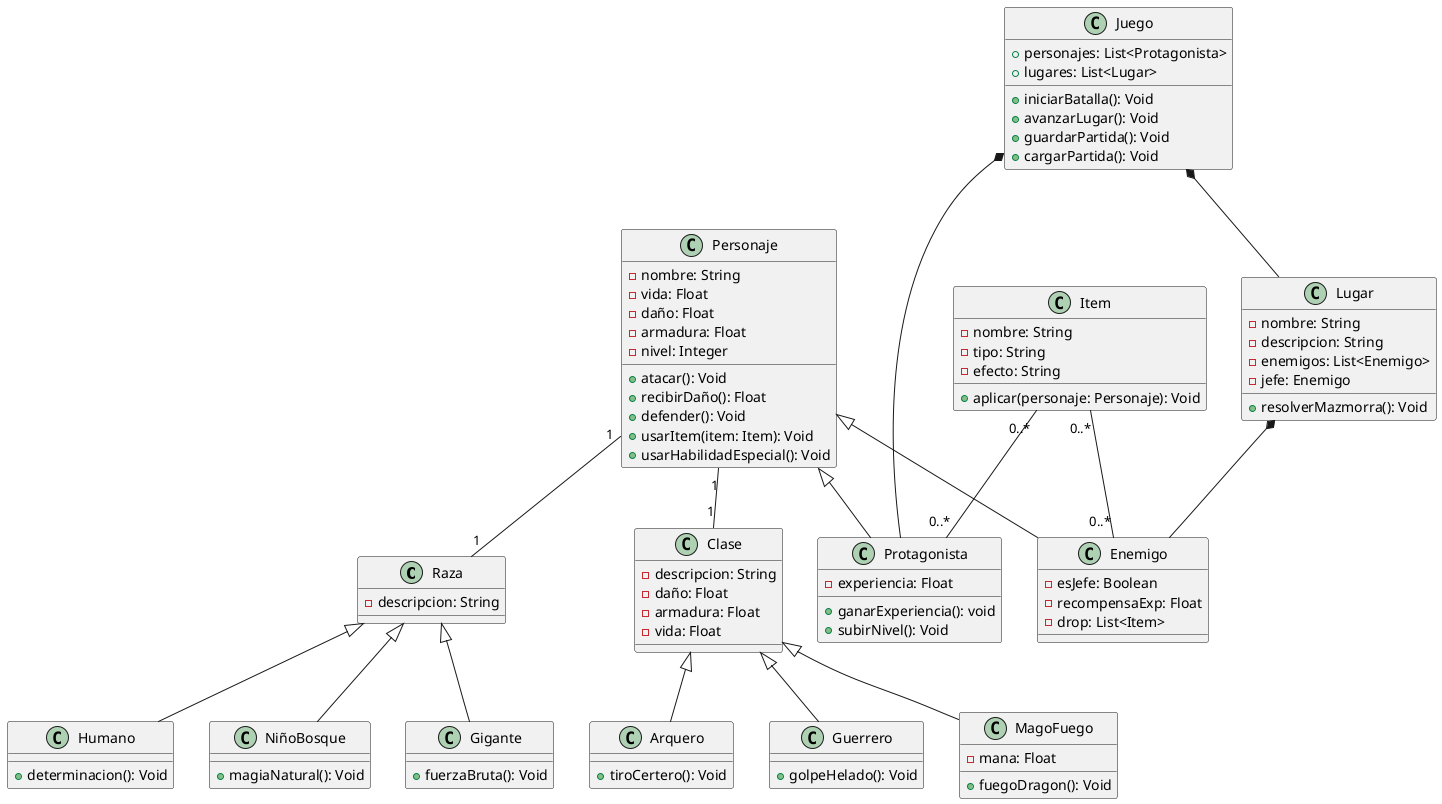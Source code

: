 @startuml proyecto_juego

class Raza {
    - descripcion: String
}

class Humano {
    + determinacion(): Void
}

class NiñoBosque {
    + magiaNatural(): Void
}

class Gigante {
    + fuerzaBruta(): Void
}

class Clase {
    - descripcion: String
    - daño: Float
    - armadura: Float
    - vida: Float
}

class Arquero {
    + tiroCertero(): Void
}

class Guerrero {
    + golpeHelado(): Void
}

class MagoFuego {
    - mana: Float
    + fuegoDragon(): Void
}

class Item {
    - nombre: String
    - tipo: String
    - efecto: String 
    + aplicar(personaje: Personaje): Void
}

class Personaje {
    - nombre: String
    - vida: Float
    - daño: Float
    - armadura: Float
    - nivel: Integer
    + atacar(): Void 
    + recibirDaño(): Float
    + defender(): Void
    + usarItem(item: Item): Void
    + usarHabilidadEspecial(): Void
}

class Protagonista {
    - experiencia: Float
    + ganarExperiencia(): void
    + subirNivel(): Void

}

class Enemigo {
    - esJefe: Boolean
    - recompensaExp: Float
    - drop: List<Item>
}

class Lugar {
    - nombre: String
    - descripcion: String
    - enemigos: List<Enemigo>
    - jefe: Enemigo
    + resolverMazmorra(): Void
}

class Juego {
    + personajes: List<Protagonista>
    + lugares: List<Lugar>
    + iniciarBatalla(): Void
    + avanzarLugar(): Void
    + guardarPartida(): Void
    + cargarPartida(): Void
}


Personaje <|-- Protagonista
Personaje <|-- Enemigo
Personaje "1" -- "1" Raza
Personaje "1" -- "1" Clase

Clase <|-- Arquero
Clase <|-- Guerrero
Clase <|-- MagoFuego
Raza <|-- Humano
Raza <|-- NiñoBosque
Raza <|-- Gigante

Juego *-- Protagonista
Juego *-- Lugar

Item "0..*" --  "0..*" Protagonista
Item "0..*" -- "0..*" Enemigo
Lugar *-- Enemigo

